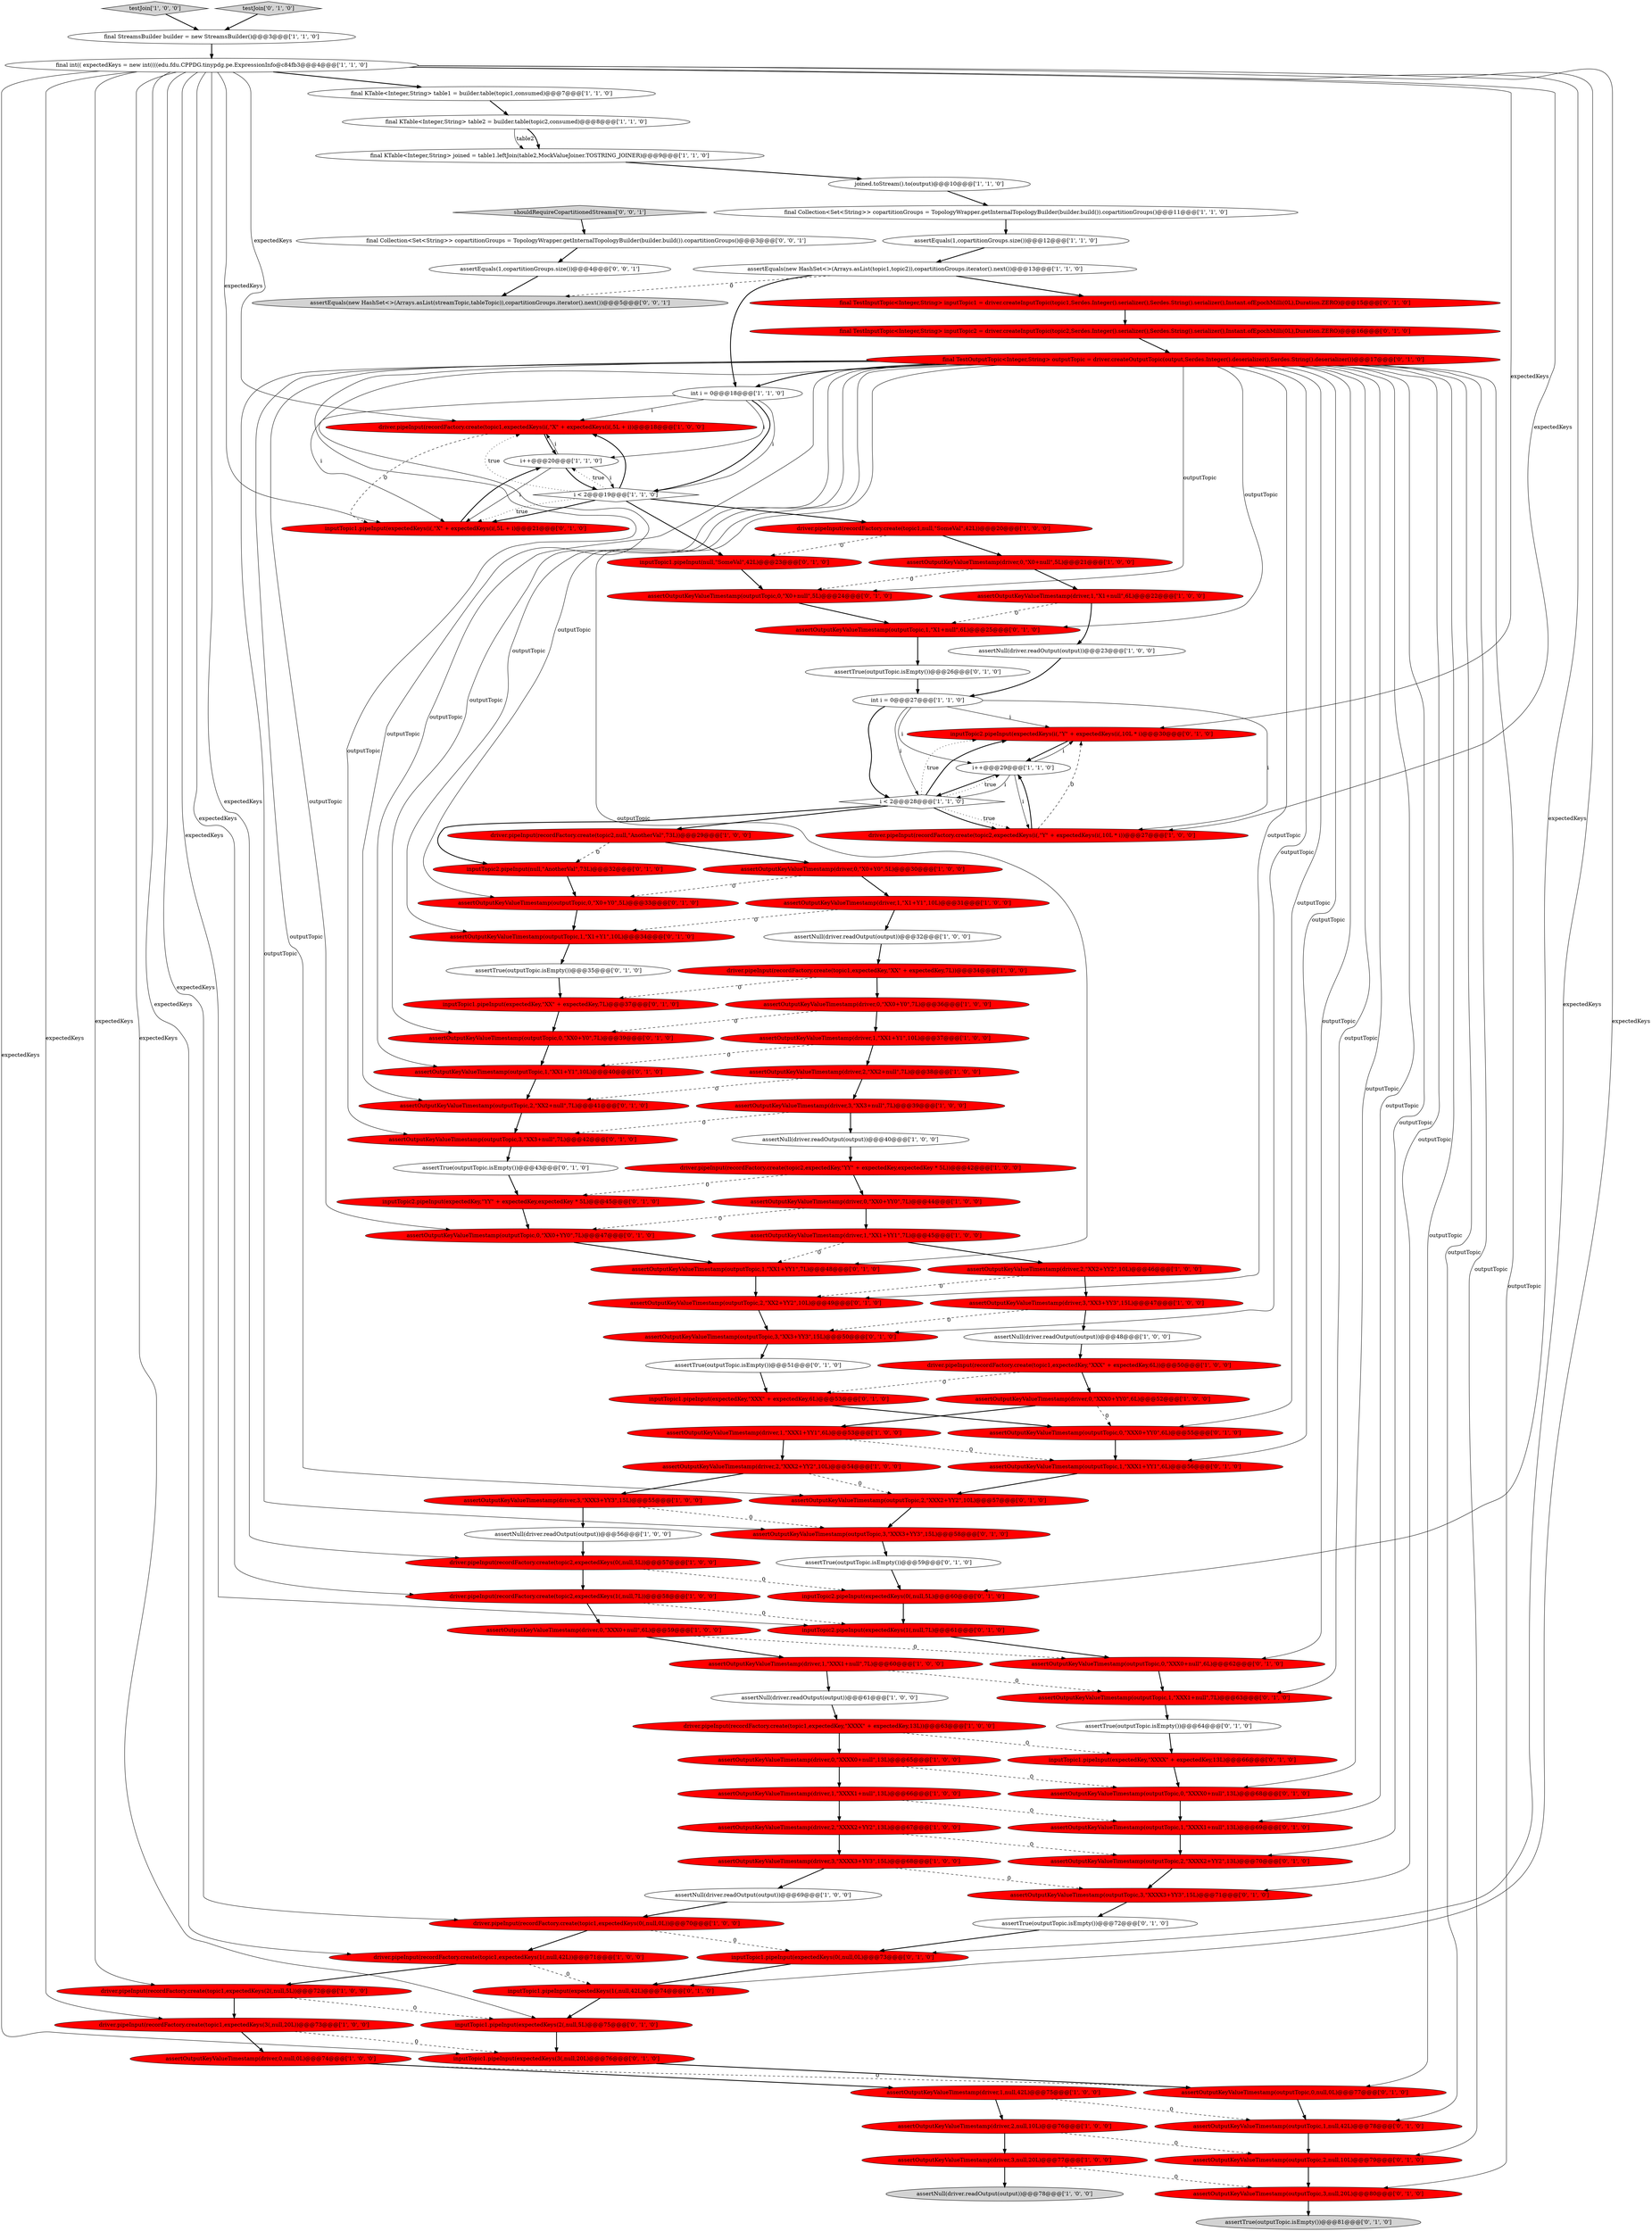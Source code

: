 digraph {
84 [style = filled, label = "inputTopic2.pipeInput(expectedKeys(i(,\"Y\" + expectedKeys(i(,10L * i)@@@30@@@['0', '1', '0']", fillcolor = red, shape = ellipse image = "AAA1AAABBB2BBB"];
5 [style = filled, label = "assertNull(driver.readOutput(output))@@@69@@@['1', '0', '0']", fillcolor = white, shape = ellipse image = "AAA0AAABBB1BBB"];
60 [style = filled, label = "final KTable<Integer,String> table1 = builder.table(topic1,consumed)@@@7@@@['1', '1', '0']", fillcolor = white, shape = ellipse image = "AAA0AAABBB1BBB"];
111 [style = filled, label = "inputTopic2.pipeInput(expectedKey,\"YY\" + expectedKey,expectedKey * 5L)@@@45@@@['0', '1', '0']", fillcolor = red, shape = ellipse image = "AAA1AAABBB2BBB"];
46 [style = filled, label = "final KTable<Integer,String> joined = table1.leftJoin(table2,MockValueJoiner.TOSTRING_JOINER)@@@9@@@['1', '1', '0']", fillcolor = white, shape = ellipse image = "AAA0AAABBB1BBB"];
57 [style = filled, label = "driver.pipeInput(recordFactory.create(topic2,expectedKeys(1(,null,7L))@@@58@@@['1', '0', '0']", fillcolor = red, shape = ellipse image = "AAA1AAABBB1BBB"];
26 [style = filled, label = "assertOutputKeyValueTimestamp(driver,3,\"XX3+null\",7L)@@@39@@@['1', '0', '0']", fillcolor = red, shape = ellipse image = "AAA1AAABBB1BBB"];
75 [style = filled, label = "final TestInputTopic<Integer,String> inputTopic2 = driver.createInputTopic(topic2,Serdes.Integer().serializer(),Serdes.String().serializer(),Instant.ofEpochMilli(0L),Duration.ZERO)@@@16@@@['0', '1', '0']", fillcolor = red, shape = ellipse image = "AAA1AAABBB2BBB"];
66 [style = filled, label = "assertOutputKeyValueTimestamp(outputTopic,1,\"XXXX1+null\",13L)@@@69@@@['0', '1', '0']", fillcolor = red, shape = ellipse image = "AAA1AAABBB2BBB"];
77 [style = filled, label = "assertOutputKeyValueTimestamp(outputTopic,0,\"XX0+YY0\",7L)@@@47@@@['0', '1', '0']", fillcolor = red, shape = ellipse image = "AAA1AAABBB2BBB"];
6 [style = filled, label = "driver.pipeInput(recordFactory.create(topic2,expectedKeys(i(,\"Y\" + expectedKeys(i(,10L * i))@@@27@@@['1', '0', '0']", fillcolor = red, shape = ellipse image = "AAA1AAABBB1BBB"];
36 [style = filled, label = "driver.pipeInput(recordFactory.create(topic1,expectedKey,\"XXXX\" + expectedKey,13L))@@@63@@@['1', '0', '0']", fillcolor = red, shape = ellipse image = "AAA1AAABBB1BBB"];
71 [style = filled, label = "assertTrue(outputTopic.isEmpty())@@@43@@@['0', '1', '0']", fillcolor = white, shape = ellipse image = "AAA0AAABBB2BBB"];
117 [style = filled, label = "final Collection<Set<String>> copartitionGroups = TopologyWrapper.getInternalTopologyBuilder(builder.build()).copartitionGroups()@@@3@@@['0', '0', '1']", fillcolor = white, shape = ellipse image = "AAA0AAABBB3BBB"];
64 [style = filled, label = "assertOutputKeyValueTimestamp(outputTopic,1,\"XXX1+null\",7L)@@@63@@@['0', '1', '0']", fillcolor = red, shape = ellipse image = "AAA1AAABBB2BBB"];
85 [style = filled, label = "assertOutputKeyValueTimestamp(outputTopic,3,\"XXXX3+YY3\",15L)@@@71@@@['0', '1', '0']", fillcolor = red, shape = ellipse image = "AAA1AAABBB2BBB"];
89 [style = filled, label = "assertOutputKeyValueTimestamp(outputTopic,1,\"XXX1+YY1\",6L)@@@56@@@['0', '1', '0']", fillcolor = red, shape = ellipse image = "AAA1AAABBB2BBB"];
16 [style = filled, label = "assertOutputKeyValueTimestamp(driver,2,\"XXXX2+YY2\",13L)@@@67@@@['1', '0', '0']", fillcolor = red, shape = ellipse image = "AAA1AAABBB1BBB"];
65 [style = filled, label = "assertTrue(outputTopic.isEmpty())@@@35@@@['0', '1', '0']", fillcolor = white, shape = ellipse image = "AAA0AAABBB2BBB"];
99 [style = filled, label = "assertOutputKeyValueTimestamp(outputTopic,1,\"X1+null\",6L)@@@25@@@['0', '1', '0']", fillcolor = red, shape = ellipse image = "AAA1AAABBB2BBB"];
33 [style = filled, label = "assertOutputKeyValueTimestamp(driver,3,\"XX3+YY3\",15L)@@@47@@@['1', '0', '0']", fillcolor = red, shape = ellipse image = "AAA1AAABBB1BBB"];
81 [style = filled, label = "assertTrue(outputTopic.isEmpty())@@@59@@@['0', '1', '0']", fillcolor = white, shape = ellipse image = "AAA0AAABBB2BBB"];
113 [style = filled, label = "assertOutputKeyValueTimestamp(outputTopic,1,\"X1+Y1\",10L)@@@34@@@['0', '1', '0']", fillcolor = red, shape = ellipse image = "AAA1AAABBB2BBB"];
118 [style = filled, label = "shouldRequireCopartitionedStreams['0', '0', '1']", fillcolor = lightgray, shape = diamond image = "AAA0AAABBB3BBB"];
52 [style = filled, label = "driver.pipeInput(recordFactory.create(topic1,expectedKeys(i(,\"X\" + expectedKeys(i(,5L + i))@@@18@@@['1', '0', '0']", fillcolor = red, shape = ellipse image = "AAA1AAABBB1BBB"];
72 [style = filled, label = "inputTopic1.pipeInput(expectedKey,\"XXXX\" + expectedKey,13L)@@@66@@@['0', '1', '0']", fillcolor = red, shape = ellipse image = "AAA1AAABBB2BBB"];
86 [style = filled, label = "assertOutputKeyValueTimestamp(outputTopic,0,\"X0+null\",5L)@@@24@@@['0', '1', '0']", fillcolor = red, shape = ellipse image = "AAA1AAABBB2BBB"];
97 [style = filled, label = "assertOutputKeyValueTimestamp(outputTopic,0,\"XX0+Y0\",7L)@@@39@@@['0', '1', '0']", fillcolor = red, shape = ellipse image = "AAA1AAABBB2BBB"];
24 [style = filled, label = "driver.pipeInput(recordFactory.create(topic1,expectedKeys(0(,null,0L))@@@70@@@['1', '0', '0']", fillcolor = red, shape = ellipse image = "AAA1AAABBB1BBB"];
0 [style = filled, label = "driver.pipeInput(recordFactory.create(topic2,expectedKeys(0(,null,5L))@@@57@@@['1', '0', '0']", fillcolor = red, shape = ellipse image = "AAA1AAABBB1BBB"];
22 [style = filled, label = "assertEquals(1,copartitionGroups.size())@@@12@@@['1', '1', '0']", fillcolor = white, shape = ellipse image = "AAA0AAABBB1BBB"];
11 [style = filled, label = "assertOutputKeyValueTimestamp(driver,0,\"XX0+Y0\",7L)@@@36@@@['1', '0', '0']", fillcolor = red, shape = ellipse image = "AAA1AAABBB1BBB"];
53 [style = filled, label = "assertOutputKeyValueTimestamp(driver,3,\"XXXX3+YY3\",15L)@@@68@@@['1', '0', '0']", fillcolor = red, shape = ellipse image = "AAA1AAABBB1BBB"];
15 [style = filled, label = "testJoin['1', '0', '0']", fillcolor = lightgray, shape = diamond image = "AAA0AAABBB1BBB"];
4 [style = filled, label = "assertOutputKeyValueTimestamp(driver,0,\"XX0+YY0\",7L)@@@44@@@['1', '0', '0']", fillcolor = red, shape = ellipse image = "AAA1AAABBB1BBB"];
115 [style = filled, label = "inputTopic1.pipeInput(expectedKey,\"XXX\" + expectedKey,6L)@@@53@@@['0', '1', '0']", fillcolor = red, shape = ellipse image = "AAA1AAABBB2BBB"];
93 [style = filled, label = "assertOutputKeyValueTimestamp(outputTopic,0,\"X0+Y0\",5L)@@@33@@@['0', '1', '0']", fillcolor = red, shape = ellipse image = "AAA1AAABBB2BBB"];
109 [style = filled, label = "assertOutputKeyValueTimestamp(outputTopic,2,null,10L)@@@79@@@['0', '1', '0']", fillcolor = red, shape = ellipse image = "AAA1AAABBB2BBB"];
39 [style = filled, label = "assertOutputKeyValueTimestamp(driver,2,\"XX2+null\",7L)@@@38@@@['1', '0', '0']", fillcolor = red, shape = ellipse image = "AAA1AAABBB1BBB"];
73 [style = filled, label = "assertOutputKeyValueTimestamp(outputTopic,1,null,42L)@@@78@@@['0', '1', '0']", fillcolor = red, shape = ellipse image = "AAA1AAABBB2BBB"];
9 [style = filled, label = "driver.pipeInput(recordFactory.create(topic1,expectedKeys(1(,null,42L))@@@71@@@['1', '0', '0']", fillcolor = red, shape = ellipse image = "AAA1AAABBB1BBB"];
105 [style = filled, label = "assertOutputKeyValueTimestamp(outputTopic,2,\"XX2+null\",7L)@@@41@@@['0', '1', '0']", fillcolor = red, shape = ellipse image = "AAA1AAABBB2BBB"];
90 [style = filled, label = "assertOutputKeyValueTimestamp(outputTopic,2,\"XXX2+YY2\",10L)@@@57@@@['0', '1', '0']", fillcolor = red, shape = ellipse image = "AAA1AAABBB2BBB"];
23 [style = filled, label = "assertOutputKeyValueTimestamp(driver,0,\"X0+null\",5L)@@@21@@@['1', '0', '0']", fillcolor = red, shape = ellipse image = "AAA1AAABBB1BBB"];
10 [style = filled, label = "driver.pipeInput(recordFactory.create(topic1,expectedKey,\"XX\" + expectedKey,7L))@@@34@@@['1', '0', '0']", fillcolor = red, shape = ellipse image = "AAA1AAABBB1BBB"];
69 [style = filled, label = "inputTopic1.pipeInput(expectedKeys(2(,null,5L)@@@75@@@['0', '1', '0']", fillcolor = red, shape = ellipse image = "AAA1AAABBB2BBB"];
17 [style = filled, label = "assertOutputKeyValueTimestamp(driver,1,\"XX1+Y1\",10L)@@@37@@@['1', '0', '0']", fillcolor = red, shape = ellipse image = "AAA1AAABBB1BBB"];
112 [style = filled, label = "inputTopic2.pipeInput(null,\"AnotherVal\",73L)@@@32@@@['0', '1', '0']", fillcolor = red, shape = ellipse image = "AAA1AAABBB2BBB"];
30 [style = filled, label = "int i = 0@@@18@@@['1', '1', '0']", fillcolor = white, shape = ellipse image = "AAA0AAABBB1BBB"];
68 [style = filled, label = "assertOutputKeyValueTimestamp(outputTopic,3,\"XXX3+YY3\",15L)@@@58@@@['0', '1', '0']", fillcolor = red, shape = ellipse image = "AAA1AAABBB2BBB"];
45 [style = filled, label = "driver.pipeInput(recordFactory.create(topic2,null,\"AnotherVal\",73L))@@@29@@@['1', '0', '0']", fillcolor = red, shape = ellipse image = "AAA1AAABBB1BBB"];
29 [style = filled, label = "driver.pipeInput(recordFactory.create(topic2,expectedKey,\"YY\" + expectedKey,expectedKey * 5L))@@@42@@@['1', '0', '0']", fillcolor = red, shape = ellipse image = "AAA1AAABBB1BBB"];
31 [style = filled, label = "i < 2@@@19@@@['1', '1', '0']", fillcolor = white, shape = diamond image = "AAA0AAABBB1BBB"];
74 [style = filled, label = "assertOutputKeyValueTimestamp(outputTopic,0,\"XXX0+null\",6L)@@@62@@@['0', '1', '0']", fillcolor = red, shape = ellipse image = "AAA1AAABBB2BBB"];
14 [style = filled, label = "assertOutputKeyValueTimestamp(driver,0,\"XXX0+YY0\",6L)@@@52@@@['1', '0', '0']", fillcolor = red, shape = ellipse image = "AAA1AAABBB1BBB"];
1 [style = filled, label = "i++@@@20@@@['1', '1', '0']", fillcolor = white, shape = ellipse image = "AAA0AAABBB1BBB"];
96 [style = filled, label = "assertOutputKeyValueTimestamp(outputTopic,2,\"XX2+YY2\",10L)@@@49@@@['0', '1', '0']", fillcolor = red, shape = ellipse image = "AAA1AAABBB2BBB"];
47 [style = filled, label = "driver.pipeInput(recordFactory.create(topic1,expectedKey,\"XXX\" + expectedKey,6L))@@@50@@@['1', '0', '0']", fillcolor = red, shape = ellipse image = "AAA1AAABBB1BBB"];
63 [style = filled, label = "assertOutputKeyValueTimestamp(driver,1,\"XX1+YY1\",7L)@@@45@@@['1', '0', '0']", fillcolor = red, shape = ellipse image = "AAA1AAABBB1BBB"];
107 [style = filled, label = "assertOutputKeyValueTimestamp(outputTopic,3,\"XX3+null\",7L)@@@42@@@['0', '1', '0']", fillcolor = red, shape = ellipse image = "AAA1AAABBB2BBB"];
102 [style = filled, label = "assertTrue(outputTopic.isEmpty())@@@72@@@['0', '1', '0']", fillcolor = white, shape = ellipse image = "AAA0AAABBB2BBB"];
116 [style = filled, label = "assertEquals(1,copartitionGroups.size())@@@4@@@['0', '0', '1']", fillcolor = white, shape = ellipse image = "AAA0AAABBB3BBB"];
55 [style = filled, label = "assertOutputKeyValueTimestamp(driver,2,\"XXX2+YY2\",10L)@@@54@@@['1', '0', '0']", fillcolor = red, shape = ellipse image = "AAA1AAABBB1BBB"];
114 [style = filled, label = "inputTopic2.pipeInput(expectedKeys(1(,null,7L)@@@61@@@['0', '1', '0']", fillcolor = red, shape = ellipse image = "AAA1AAABBB2BBB"];
56 [style = filled, label = "assertNull(driver.readOutput(output))@@@56@@@['1', '0', '0']", fillcolor = white, shape = ellipse image = "AAA0AAABBB1BBB"];
49 [style = filled, label = "assertNull(driver.readOutput(output))@@@32@@@['1', '0', '0']", fillcolor = white, shape = ellipse image = "AAA0AAABBB1BBB"];
20 [style = filled, label = "assertOutputKeyValueTimestamp(driver,1,\"XXX1+YY1\",6L)@@@53@@@['1', '0', '0']", fillcolor = red, shape = ellipse image = "AAA1AAABBB1BBB"];
12 [style = filled, label = "assertOutputKeyValueTimestamp(driver,3,null,20L)@@@77@@@['1', '0', '0']", fillcolor = red, shape = ellipse image = "AAA1AAABBB1BBB"];
41 [style = filled, label = "assertEquals(new HashSet<>(Arrays.asList(topic1,topic2)),copartitionGroups.iterator().next())@@@13@@@['1', '1', '0']", fillcolor = white, shape = ellipse image = "AAA0AAABBB1BBB"];
83 [style = filled, label = "inputTopic1.pipeInput(expectedKeys(i(,\"X\" + expectedKeys(i(,5L + i)@@@21@@@['0', '1', '0']", fillcolor = red, shape = ellipse image = "AAA1AAABBB2BBB"];
48 [style = filled, label = "assertOutputKeyValueTimestamp(driver,1,null,42L)@@@75@@@['1', '0', '0']", fillcolor = red, shape = ellipse image = "AAA1AAABBB1BBB"];
94 [style = filled, label = "testJoin['0', '1', '0']", fillcolor = lightgray, shape = diamond image = "AAA0AAABBB2BBB"];
21 [style = filled, label = "assertOutputKeyValueTimestamp(driver,1,\"XXXX1+null\",13L)@@@66@@@['1', '0', '0']", fillcolor = red, shape = ellipse image = "AAA1AAABBB1BBB"];
87 [style = filled, label = "final TestOutputTopic<Integer,String> outputTopic = driver.createOutputTopic(output,Serdes.Integer().deserializer(),Serdes.String().deserializer())@@@17@@@['0', '1', '0']", fillcolor = red, shape = ellipse image = "AAA1AAABBB2BBB"];
88 [style = filled, label = "assertTrue(outputTopic.isEmpty())@@@81@@@['0', '1', '0']", fillcolor = lightgray, shape = ellipse image = "AAA0AAABBB2BBB"];
95 [style = filled, label = "inputTopic1.pipeInput(expectedKeys(1(,null,42L)@@@74@@@['0', '1', '0']", fillcolor = red, shape = ellipse image = "AAA1AAABBB2BBB"];
13 [style = filled, label = "i++@@@29@@@['1', '1', '0']", fillcolor = white, shape = ellipse image = "AAA0AAABBB1BBB"];
82 [style = filled, label = "assertOutputKeyValueTimestamp(outputTopic,0,\"XXXX0+null\",13L)@@@68@@@['0', '1', '0']", fillcolor = red, shape = ellipse image = "AAA1AAABBB2BBB"];
35 [style = filled, label = "assertNull(driver.readOutput(output))@@@40@@@['1', '0', '0']", fillcolor = white, shape = ellipse image = "AAA0AAABBB1BBB"];
32 [style = filled, label = "assertOutputKeyValueTimestamp(driver,0,\"XXX0+null\",6L)@@@59@@@['1', '0', '0']", fillcolor = red, shape = ellipse image = "AAA1AAABBB1BBB"];
92 [style = filled, label = "assertTrue(outputTopic.isEmpty())@@@51@@@['0', '1', '0']", fillcolor = white, shape = ellipse image = "AAA0AAABBB2BBB"];
18 [style = filled, label = "assertOutputKeyValueTimestamp(driver,0,null,0L)@@@74@@@['1', '0', '0']", fillcolor = red, shape = ellipse image = "AAA1AAABBB1BBB"];
34 [style = filled, label = "driver.pipeInput(recordFactory.create(topic1,expectedKeys(3(,null,20L))@@@73@@@['1', '0', '0']", fillcolor = red, shape = ellipse image = "AAA1AAABBB1BBB"];
104 [style = filled, label = "final TestInputTopic<Integer,String> inputTopic1 = driver.createInputTopic(topic1,Serdes.Integer().serializer(),Serdes.String().serializer(),Instant.ofEpochMilli(0L),Duration.ZERO)@@@15@@@['0', '1', '0']", fillcolor = red, shape = ellipse image = "AAA1AAABBB2BBB"];
103 [style = filled, label = "assertTrue(outputTopic.isEmpty())@@@26@@@['0', '1', '0']", fillcolor = white, shape = ellipse image = "AAA0AAABBB2BBB"];
100 [style = filled, label = "inputTopic2.pipeInput(expectedKeys(0(,null,5L)@@@60@@@['0', '1', '0']", fillcolor = red, shape = ellipse image = "AAA1AAABBB2BBB"];
37 [style = filled, label = "assertNull(driver.readOutput(output))@@@23@@@['1', '0', '0']", fillcolor = white, shape = ellipse image = "AAA0AAABBB1BBB"];
50 [style = filled, label = "final int(( expectedKeys = new int((((edu.fdu.CPPDG.tinypdg.pe.ExpressionInfo@c84fb3@@@4@@@['1', '1', '0']", fillcolor = white, shape = ellipse image = "AAA0AAABBB1BBB"];
38 [style = filled, label = "joined.toStream().to(output)@@@10@@@['1', '1', '0']", fillcolor = white, shape = ellipse image = "AAA0AAABBB1BBB"];
119 [style = filled, label = "assertEquals(new HashSet<>(Arrays.asList(streamTopic,tableTopic)),copartitionGroups.iterator().next())@@@5@@@['0', '0', '1']", fillcolor = lightgray, shape = ellipse image = "AAA0AAABBB3BBB"];
67 [style = filled, label = "assertOutputKeyValueTimestamp(outputTopic,1,\"XX1+Y1\",10L)@@@40@@@['0', '1', '0']", fillcolor = red, shape = ellipse image = "AAA1AAABBB2BBB"];
25 [style = filled, label = "assertOutputKeyValueTimestamp(driver,1,\"X1+null\",6L)@@@22@@@['1', '0', '0']", fillcolor = red, shape = ellipse image = "AAA1AAABBB1BBB"];
59 [style = filled, label = "int i = 0@@@27@@@['1', '1', '0']", fillcolor = white, shape = ellipse image = "AAA0AAABBB1BBB"];
79 [style = filled, label = "inputTopic1.pipeInput(expectedKeys(3(,null,20L)@@@76@@@['0', '1', '0']", fillcolor = red, shape = ellipse image = "AAA1AAABBB2BBB"];
54 [style = filled, label = "assertNull(driver.readOutput(output))@@@61@@@['1', '0', '0']", fillcolor = white, shape = ellipse image = "AAA0AAABBB1BBB"];
76 [style = filled, label = "assertOutputKeyValueTimestamp(outputTopic,0,null,0L)@@@77@@@['0', '1', '0']", fillcolor = red, shape = ellipse image = "AAA1AAABBB2BBB"];
70 [style = filled, label = "assertOutputKeyValueTimestamp(outputTopic,3,null,20L)@@@80@@@['0', '1', '0']", fillcolor = red, shape = ellipse image = "AAA1AAABBB2BBB"];
40 [style = filled, label = "assertNull(driver.readOutput(output))@@@48@@@['1', '0', '0']", fillcolor = white, shape = ellipse image = "AAA0AAABBB1BBB"];
51 [style = filled, label = "driver.pipeInput(recordFactory.create(topic1,null,\"SomeVal\",42L))@@@20@@@['1', '0', '0']", fillcolor = red, shape = ellipse image = "AAA1AAABBB1BBB"];
42 [style = filled, label = "final Collection<Set<String>> copartitionGroups = TopologyWrapper.getInternalTopologyBuilder(builder.build()).copartitionGroups()@@@11@@@['1', '1', '0']", fillcolor = white, shape = ellipse image = "AAA0AAABBB1BBB"];
2 [style = filled, label = "assertOutputKeyValueTimestamp(driver,2,null,10L)@@@76@@@['1', '0', '0']", fillcolor = red, shape = ellipse image = "AAA1AAABBB1BBB"];
58 [style = filled, label = "final StreamsBuilder builder = new StreamsBuilder()@@@3@@@['1', '1', '0']", fillcolor = white, shape = ellipse image = "AAA0AAABBB1BBB"];
108 [style = filled, label = "assertOutputKeyValueTimestamp(outputTopic,3,\"XX3+YY3\",15L)@@@50@@@['0', '1', '0']", fillcolor = red, shape = ellipse image = "AAA1AAABBB2BBB"];
78 [style = filled, label = "inputTopic1.pipeInput(null,\"SomeVal\",42L)@@@23@@@['0', '1', '0']", fillcolor = red, shape = ellipse image = "AAA1AAABBB2BBB"];
44 [style = filled, label = "assertNull(driver.readOutput(output))@@@78@@@['1', '0', '0']", fillcolor = lightgray, shape = ellipse image = "AAA0AAABBB1BBB"];
110 [style = filled, label = "assertOutputKeyValueTimestamp(outputTopic,2,\"XXXX2+YY2\",13L)@@@70@@@['0', '1', '0']", fillcolor = red, shape = ellipse image = "AAA1AAABBB2BBB"];
7 [style = filled, label = "assertOutputKeyValueTimestamp(driver,0,\"X0+Y0\",5L)@@@30@@@['1', '0', '0']", fillcolor = red, shape = ellipse image = "AAA1AAABBB1BBB"];
91 [style = filled, label = "assertTrue(outputTopic.isEmpty())@@@64@@@['0', '1', '0']", fillcolor = white, shape = ellipse image = "AAA0AAABBB2BBB"];
8 [style = filled, label = "assertOutputKeyValueTimestamp(driver,1,\"XXX1+null\",7L)@@@60@@@['1', '0', '0']", fillcolor = red, shape = ellipse image = "AAA1AAABBB1BBB"];
80 [style = filled, label = "assertOutputKeyValueTimestamp(outputTopic,1,\"XX1+YY1\",7L)@@@48@@@['0', '1', '0']", fillcolor = red, shape = ellipse image = "AAA1AAABBB2BBB"];
98 [style = filled, label = "inputTopic1.pipeInput(expectedKeys(0(,null,0L)@@@73@@@['0', '1', '0']", fillcolor = red, shape = ellipse image = "AAA1AAABBB2BBB"];
19 [style = filled, label = "assertOutputKeyValueTimestamp(driver,3,\"XXX3+YY3\",15L)@@@55@@@['1', '0', '0']", fillcolor = red, shape = ellipse image = "AAA1AAABBB1BBB"];
43 [style = filled, label = "driver.pipeInput(recordFactory.create(topic1,expectedKeys(2(,null,5L))@@@72@@@['1', '0', '0']", fillcolor = red, shape = ellipse image = "AAA1AAABBB1BBB"];
27 [style = filled, label = "assertOutputKeyValueTimestamp(driver,2,\"XX2+YY2\",10L)@@@46@@@['1', '0', '0']", fillcolor = red, shape = ellipse image = "AAA1AAABBB1BBB"];
101 [style = filled, label = "assertOutputKeyValueTimestamp(outputTopic,0,\"XXX0+YY0\",6L)@@@55@@@['0', '1', '0']", fillcolor = red, shape = ellipse image = "AAA1AAABBB2BBB"];
62 [style = filled, label = "i < 2@@@28@@@['1', '1', '0']", fillcolor = white, shape = diamond image = "AAA0AAABBB1BBB"];
3 [style = filled, label = "final KTable<Integer,String> table2 = builder.table(topic2,consumed)@@@8@@@['1', '1', '0']", fillcolor = white, shape = ellipse image = "AAA0AAABBB1BBB"];
61 [style = filled, label = "assertOutputKeyValueTimestamp(driver,1,\"X1+Y1\",10L)@@@31@@@['1', '0', '0']", fillcolor = red, shape = ellipse image = "AAA1AAABBB1BBB"];
28 [style = filled, label = "assertOutputKeyValueTimestamp(driver,0,\"XXXX0+null\",13L)@@@65@@@['1', '0', '0']", fillcolor = red, shape = ellipse image = "AAA1AAABBB1BBB"];
106 [style = filled, label = "inputTopic1.pipeInput(expectedKey,\"XX\" + expectedKey,7L)@@@37@@@['0', '1', '0']", fillcolor = red, shape = ellipse image = "AAA1AAABBB2BBB"];
52->1 [style = bold, label=""];
87->76 [style = solid, label="outputTopic"];
101->89 [style = bold, label=""];
2->109 [style = dashed, label="0"];
70->88 [style = bold, label=""];
58->50 [style = bold, label=""];
109->70 [style = bold, label=""];
21->66 [style = dashed, label="0"];
12->44 [style = bold, label=""];
50->114 [style = solid, label="expectedKeys"];
4->63 [style = bold, label=""];
87->73 [style = solid, label="outputTopic"];
84->13 [style = bold, label=""];
87->105 [style = solid, label="outputTopic"];
80->96 [style = bold, label=""];
91->72 [style = bold, label=""];
12->70 [style = dashed, label="0"];
36->28 [style = bold, label=""];
34->18 [style = bold, label=""];
87->64 [style = solid, label="outputTopic"];
62->6 [style = dotted, label="true"];
61->113 [style = dashed, label="0"];
77->80 [style = bold, label=""];
59->62 [style = bold, label=""];
87->30 [style = bold, label=""];
59->6 [style = solid, label="i"];
87->70 [style = solid, label="outputTopic"];
97->67 [style = bold, label=""];
62->84 [style = dotted, label="true"];
20->89 [style = dashed, label="0"];
9->43 [style = bold, label=""];
79->76 [style = bold, label=""];
38->42 [style = bold, label=""];
72->82 [style = bold, label=""];
50->69 [style = solid, label="expectedKeys"];
45->7 [style = bold, label=""];
62->6 [style = bold, label=""];
47->115 [style = dashed, label="0"];
76->73 [style = bold, label=""];
59->62 [style = solid, label="i"];
28->21 [style = bold, label=""];
59->84 [style = solid, label="i"];
3->46 [style = solid, label="table2"];
55->90 [style = dashed, label="0"];
62->112 [style = bold, label=""];
49->10 [style = bold, label=""];
87->96 [style = solid, label="outputTopic"];
87->108 [style = solid, label="outputTopic"];
73->109 [style = bold, label=""];
53->85 [style = dashed, label="0"];
40->47 [style = bold, label=""];
26->35 [style = bold, label=""];
106->97 [style = bold, label=""];
21->16 [style = bold, label=""];
50->6 [style = solid, label="expectedKeys"];
26->107 [style = dashed, label="0"];
90->68 [style = bold, label=""];
27->33 [style = bold, label=""];
1->31 [style = bold, label=""];
87->85 [style = solid, label="outputTopic"];
16->110 [style = dashed, label="0"];
14->20 [style = bold, label=""];
8->64 [style = dashed, label="0"];
31->83 [style = bold, label=""];
10->11 [style = bold, label=""];
61->49 [style = bold, label=""];
48->73 [style = dashed, label="0"];
30->52 [style = solid, label="i"];
3->46 [style = bold, label=""];
23->25 [style = bold, label=""];
46->38 [style = bold, label=""];
87->77 [style = solid, label="outputTopic"];
87->86 [style = solid, label="outputTopic"];
48->2 [style = bold, label=""];
32->74 [style = dashed, label="0"];
51->23 [style = bold, label=""];
112->93 [style = bold, label=""];
63->27 [style = bold, label=""];
81->100 [style = bold, label=""];
22->41 [style = bold, label=""];
62->45 [style = bold, label=""];
92->115 [style = bold, label=""];
82->66 [style = bold, label=""];
78->86 [style = bold, label=""];
1->83 [style = solid, label="i"];
39->26 [style = bold, label=""];
19->56 [style = bold, label=""];
86->99 [style = bold, label=""];
50->100 [style = solid, label="expectedKeys"];
50->57 [style = solid, label="expectedKeys"];
39->105 [style = dashed, label="0"];
57->32 [style = bold, label=""];
87->97 [style = solid, label="outputTopic"];
41->30 [style = bold, label=""];
30->1 [style = solid, label="i"];
31->51 [style = bold, label=""];
25->37 [style = bold, label=""];
1->52 [style = solid, label="i"];
108->92 [style = bold, label=""];
17->39 [style = bold, label=""];
6->84 [style = dashed, label="0"];
87->68 [style = solid, label="outputTopic"];
13->62 [style = solid, label="i"];
11->17 [style = bold, label=""];
42->22 [style = bold, label=""];
59->13 [style = solid, label="i"];
10->106 [style = dashed, label="0"];
29->111 [style = dashed, label="0"];
43->34 [style = bold, label=""];
55->19 [style = bold, label=""];
30->83 [style = solid, label="i"];
13->6 [style = solid, label="i"];
25->99 [style = dashed, label="0"];
110->85 [style = bold, label=""];
0->57 [style = bold, label=""];
95->69 [style = bold, label=""];
114->74 [style = bold, label=""];
50->43 [style = solid, label="expectedKeys"];
31->83 [style = dotted, label="true"];
64->91 [style = bold, label=""];
35->29 [style = bold, label=""];
63->80 [style = dashed, label="0"];
102->98 [style = bold, label=""];
15->58 [style = bold, label=""];
31->52 [style = bold, label=""];
13->62 [style = bold, label=""];
104->75 [style = bold, label=""];
69->79 [style = bold, label=""];
116->119 [style = bold, label=""];
83->1 [style = bold, label=""];
41->119 [style = dashed, label="0"];
87->90 [style = solid, label="outputTopic"];
45->112 [style = dashed, label="0"];
99->103 [style = bold, label=""];
87->82 [style = solid, label="outputTopic"];
87->93 [style = solid, label="outputTopic"];
107->71 [style = bold, label=""];
50->0 [style = solid, label="expectedKeys"];
105->107 [style = bold, label=""];
50->83 [style = solid, label="expectedKeys"];
36->72 [style = dashed, label="0"];
66->110 [style = bold, label=""];
62->84 [style = bold, label=""];
60->3 [style = bold, label=""];
32->8 [style = bold, label=""];
18->48 [style = bold, label=""];
50->60 [style = bold, label=""];
54->36 [style = bold, label=""];
67->105 [style = bold, label=""];
14->101 [style = dashed, label="0"];
111->77 [style = bold, label=""];
87->110 [style = solid, label="outputTopic"];
30->31 [style = bold, label=""];
31->1 [style = dotted, label="true"];
65->106 [style = bold, label=""];
5->24 [style = bold, label=""];
6->13 [style = bold, label=""];
31->52 [style = dotted, label="true"];
57->114 [style = dashed, label="0"];
18->76 [style = dashed, label="0"];
115->101 [style = bold, label=""];
50->84 [style = solid, label="expectedKeys"];
71->111 [style = bold, label=""];
87->89 [style = solid, label="outputTopic"];
4->77 [style = dashed, label="0"];
8->54 [style = bold, label=""];
41->104 [style = bold, label=""];
31->78 [style = bold, label=""];
28->82 [style = dashed, label="0"];
50->79 [style = solid, label="expectedKeys"];
24->9 [style = bold, label=""];
30->31 [style = solid, label="i"];
11->97 [style = dashed, label="0"];
50->52 [style = solid, label="expectedKeys"];
87->67 [style = solid, label="outputTopic"];
98->95 [style = bold, label=""];
29->4 [style = bold, label=""];
52->83 [style = dashed, label="0"];
19->68 [style = dashed, label="0"];
50->98 [style = solid, label="expectedKeys"];
53->5 [style = bold, label=""];
113->65 [style = bold, label=""];
24->98 [style = dashed, label="0"];
118->117 [style = bold, label=""];
87->101 [style = solid, label="outputTopic"];
9->95 [style = dashed, label="0"];
43->69 [style = dashed, label="0"];
74->64 [style = bold, label=""];
87->109 [style = solid, label="outputTopic"];
56->0 [style = bold, label=""];
117->116 [style = bold, label=""];
50->95 [style = solid, label="expectedKeys"];
87->113 [style = solid, label="outputTopic"];
87->66 [style = solid, label="outputTopic"];
7->93 [style = dashed, label="0"];
1->31 [style = solid, label="i"];
51->78 [style = dashed, label="0"];
27->96 [style = dashed, label="0"];
0->100 [style = dashed, label="0"];
16->53 [style = bold, label=""];
75->87 [style = bold, label=""];
17->67 [style = dashed, label="0"];
87->99 [style = solid, label="outputTopic"];
20->55 [style = bold, label=""];
2->12 [style = bold, label=""];
93->113 [style = bold, label=""];
33->40 [style = bold, label=""];
87->74 [style = solid, label="outputTopic"];
13->84 [style = solid, label="i"];
33->108 [style = dashed, label="0"];
68->81 [style = bold, label=""];
100->114 [style = bold, label=""];
37->59 [style = bold, label=""];
50->9 [style = solid, label="expectedKeys"];
23->86 [style = dashed, label="0"];
34->79 [style = dashed, label="0"];
96->108 [style = bold, label=""];
89->90 [style = bold, label=""];
103->59 [style = bold, label=""];
87->107 [style = solid, label="outputTopic"];
85->102 [style = bold, label=""];
7->61 [style = bold, label=""];
50->34 [style = solid, label="expectedKeys"];
94->58 [style = bold, label=""];
47->14 [style = bold, label=""];
50->24 [style = solid, label="expectedKeys"];
87->80 [style = solid, label="outputTopic"];
62->13 [style = dotted, label="true"];
}
